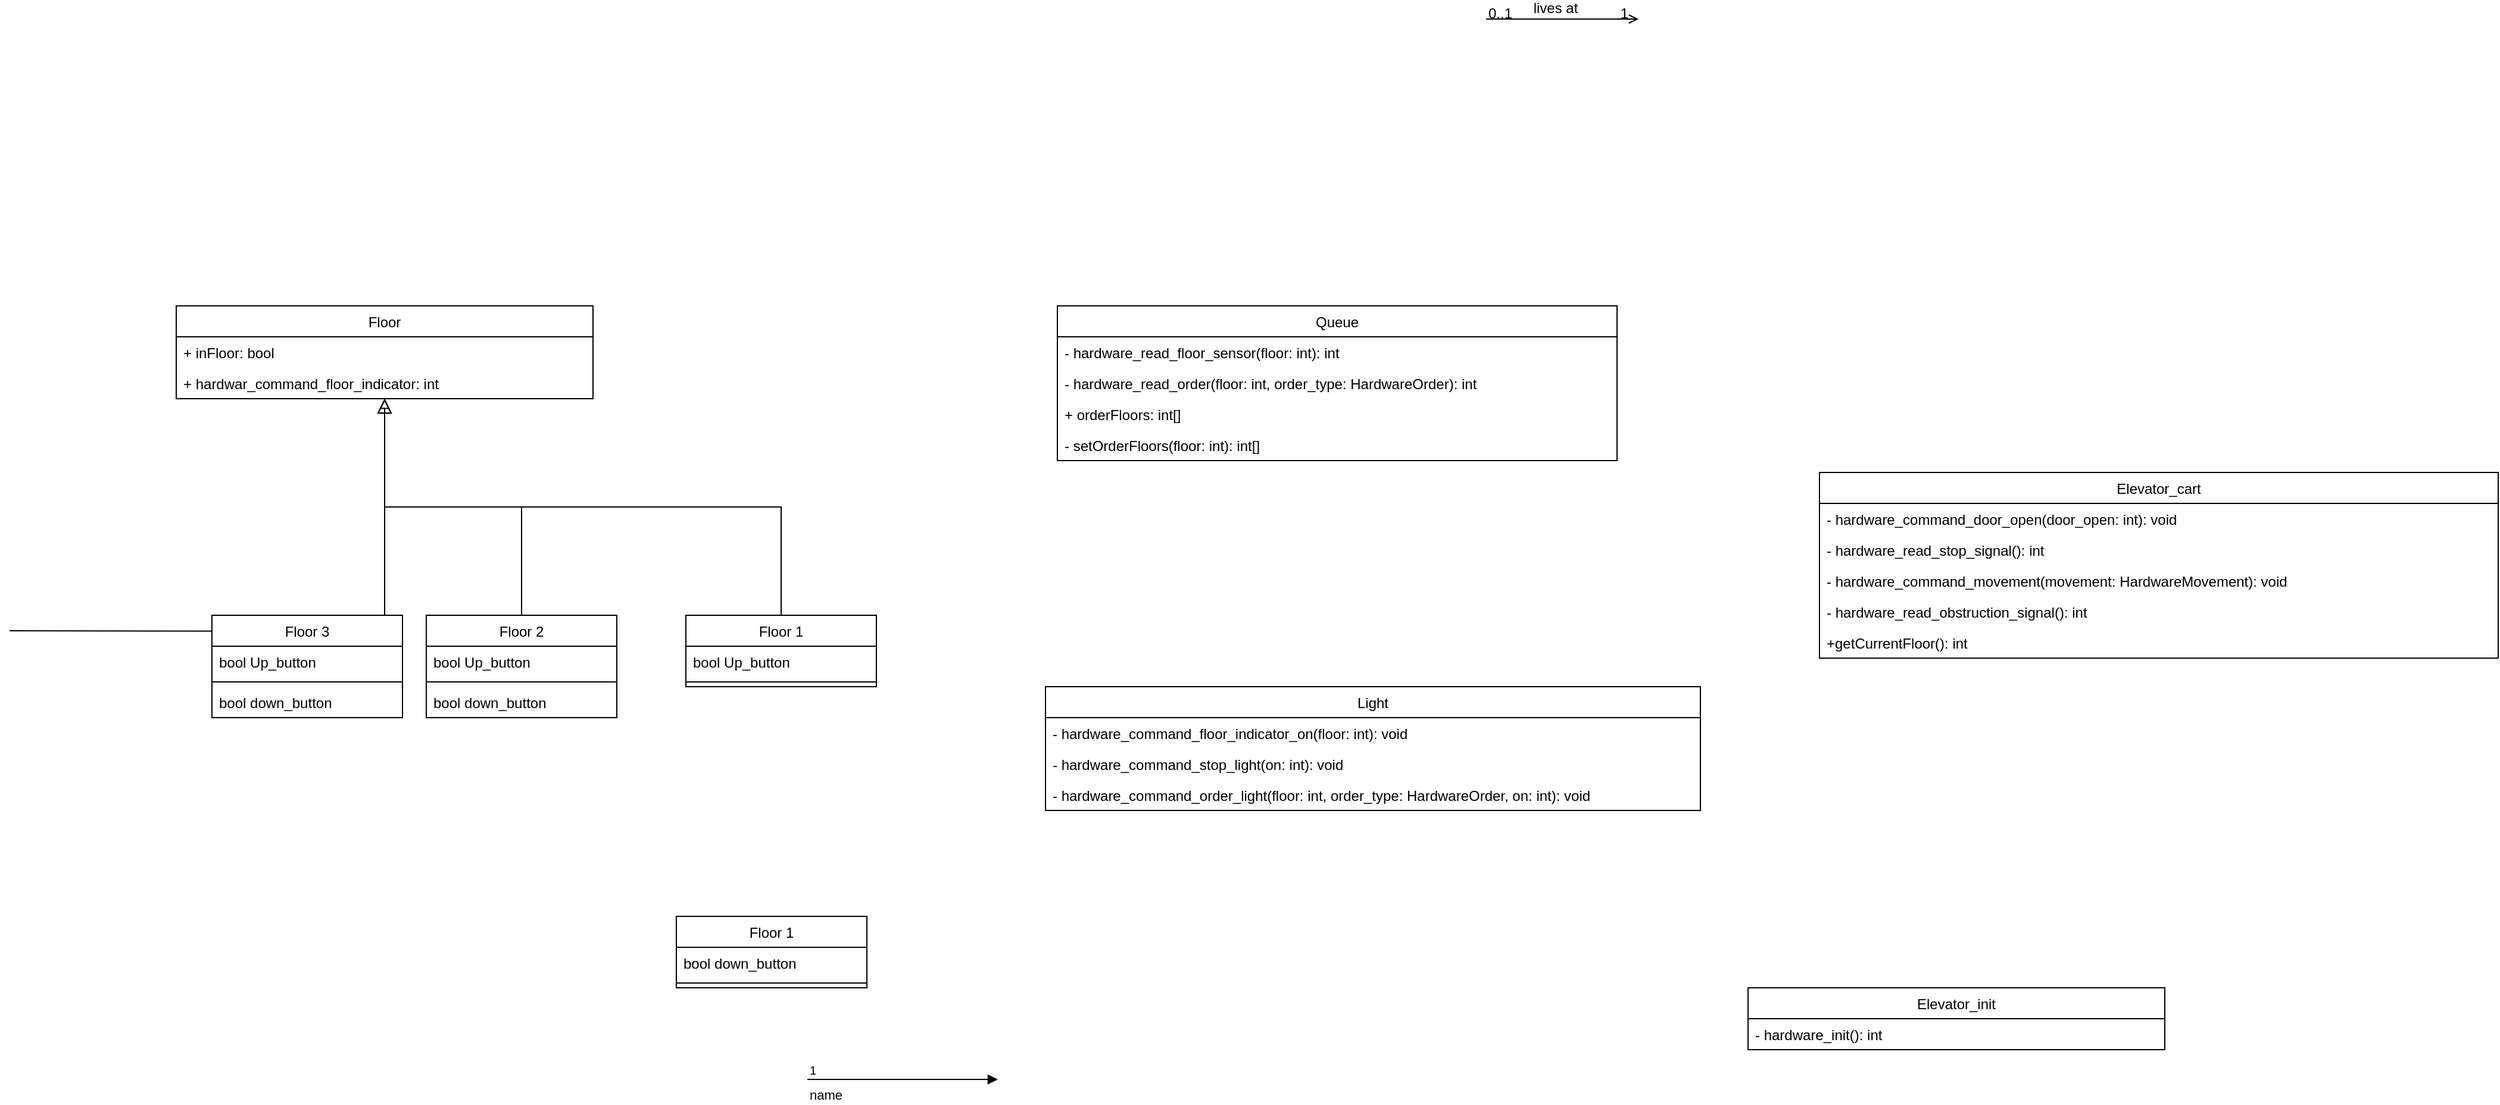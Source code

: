 <mxfile version="12.6.6" type="github">
  <diagram id="C5RBs43oDa-KdzZeNtuy" name="Page-1">
    <mxGraphModel dx="3009" dy="896" grid="1" gridSize="10" guides="1" tooltips="1" connect="1" arrows="1" fold="1" page="1" pageScale="1" pageWidth="827" pageHeight="1169" math="0" shadow="0">
      <root>
        <mxCell id="WIyWlLk6GJQsqaUBKTNV-0"/>
        <mxCell id="WIyWlLk6GJQsqaUBKTNV-1" parent="WIyWlLk6GJQsqaUBKTNV-0"/>
        <mxCell id="zkfFHV4jXpPFQw0GAbJ--6" value="Floor 1" style="swimlane;fontStyle=0;align=center;verticalAlign=top;childLayout=stackLayout;horizontal=1;startSize=26;horizontalStack=0;resizeParent=1;resizeLast=0;collapsible=1;marginBottom=0;rounded=0;shadow=0;strokeWidth=1;" parent="WIyWlLk6GJQsqaUBKTNV-1" vertex="1">
          <mxGeometry x="-292" y="690" width="160" height="60" as="geometry">
            <mxRectangle x="130" y="380" width="160" height="26" as="alternateBounds"/>
          </mxGeometry>
        </mxCell>
        <mxCell id="zkfFHV4jXpPFQw0GAbJ--7" value="bool Up_button" style="text;align=left;verticalAlign=top;spacingLeft=4;spacingRight=4;overflow=hidden;rotatable=0;points=[[0,0.5],[1,0.5]];portConstraint=eastwest;" parent="zkfFHV4jXpPFQw0GAbJ--6" vertex="1">
          <mxGeometry y="26" width="160" height="26" as="geometry"/>
        </mxCell>
        <mxCell id="zkfFHV4jXpPFQw0GAbJ--9" value="" style="line;html=1;strokeWidth=1;align=left;verticalAlign=middle;spacingTop=-1;spacingLeft=3;spacingRight=3;rotatable=0;labelPosition=right;points=[];portConstraint=eastwest;" parent="zkfFHV4jXpPFQw0GAbJ--6" vertex="1">
          <mxGeometry y="52" width="160" height="8" as="geometry"/>
        </mxCell>
        <mxCell id="zkfFHV4jXpPFQw0GAbJ--12" value="" style="endArrow=block;endSize=10;endFill=0;shadow=0;strokeWidth=1;rounded=0;edgeStyle=elbowEdgeStyle;elbow=vertical;" parent="WIyWlLk6GJQsqaUBKTNV-1" source="zkfFHV4jXpPFQw0GAbJ--6" target="ibPHo0aQELUF-KLZQnTK-1" edge="1">
          <mxGeometry width="160" relative="1" as="geometry">
            <mxPoint x="-440" y="-37" as="sourcePoint"/>
            <mxPoint x="-440" y="-37" as="targetPoint"/>
          </mxGeometry>
        </mxCell>
        <mxCell id="zkfFHV4jXpPFQw0GAbJ--13" value="Floor 2" style="swimlane;fontStyle=0;align=center;verticalAlign=top;childLayout=stackLayout;horizontal=1;startSize=26;horizontalStack=0;resizeParent=1;resizeLast=0;collapsible=1;marginBottom=0;rounded=0;shadow=0;strokeWidth=1;" parent="WIyWlLk6GJQsqaUBKTNV-1" vertex="1">
          <mxGeometry x="-510" y="690" width="160" height="86" as="geometry">
            <mxRectangle x="340" y="380" width="170" height="26" as="alternateBounds"/>
          </mxGeometry>
        </mxCell>
        <mxCell id="zkfFHV4jXpPFQw0GAbJ--14" value="bool Up_button" style="text;align=left;verticalAlign=top;spacingLeft=4;spacingRight=4;overflow=hidden;rotatable=0;points=[[0,0.5],[1,0.5]];portConstraint=eastwest;" parent="zkfFHV4jXpPFQw0GAbJ--13" vertex="1">
          <mxGeometry y="26" width="160" height="26" as="geometry"/>
        </mxCell>
        <mxCell id="zkfFHV4jXpPFQw0GAbJ--15" value="" style="line;html=1;strokeWidth=1;align=left;verticalAlign=middle;spacingTop=-1;spacingLeft=3;spacingRight=3;rotatable=0;labelPosition=right;points=[];portConstraint=eastwest;" parent="zkfFHV4jXpPFQw0GAbJ--13" vertex="1">
          <mxGeometry y="52" width="160" height="8" as="geometry"/>
        </mxCell>
        <mxCell id="1gqBwJQMLgKGm5e47WDI-0" value="bool down_button" style="text;align=left;verticalAlign=top;spacingLeft=4;spacingRight=4;overflow=hidden;rotatable=0;points=[[0,0.5],[1,0.5]];portConstraint=eastwest;" vertex="1" parent="zkfFHV4jXpPFQw0GAbJ--13">
          <mxGeometry y="60" width="160" height="26" as="geometry"/>
        </mxCell>
        <mxCell id="zkfFHV4jXpPFQw0GAbJ--16" value="" style="endArrow=block;endSize=10;endFill=0;shadow=0;strokeWidth=1;rounded=0;edgeStyle=elbowEdgeStyle;elbow=vertical;" parent="WIyWlLk6GJQsqaUBKTNV-1" source="zkfFHV4jXpPFQw0GAbJ--13" target="ibPHo0aQELUF-KLZQnTK-1" edge="1">
          <mxGeometry width="160" relative="1" as="geometry">
            <mxPoint x="-430" y="133" as="sourcePoint"/>
            <mxPoint x="-330" y="31" as="targetPoint"/>
          </mxGeometry>
        </mxCell>
        <mxCell id="zkfFHV4jXpPFQw0GAbJ--26" value="" style="endArrow=open;shadow=0;strokeWidth=1;strokeColor=#000000;rounded=0;endFill=1;edgeStyle=elbowEdgeStyle;elbow=vertical;" parent="WIyWlLk6GJQsqaUBKTNV-1" edge="1">
          <mxGeometry x="0.5" y="41" relative="1" as="geometry">
            <mxPoint x="380" y="189" as="sourcePoint"/>
            <mxPoint x="508" y="189" as="targetPoint"/>
            <mxPoint x="-40" y="32" as="offset"/>
          </mxGeometry>
        </mxCell>
        <mxCell id="zkfFHV4jXpPFQw0GAbJ--27" value="0..1" style="resizable=0;align=left;verticalAlign=bottom;labelBackgroundColor=none;fontSize=12;" parent="zkfFHV4jXpPFQw0GAbJ--26" connectable="0" vertex="1">
          <mxGeometry x="-1" relative="1" as="geometry">
            <mxPoint y="4" as="offset"/>
          </mxGeometry>
        </mxCell>
        <mxCell id="zkfFHV4jXpPFQw0GAbJ--28" value="1" style="resizable=0;align=right;verticalAlign=bottom;labelBackgroundColor=none;fontSize=12;" parent="zkfFHV4jXpPFQw0GAbJ--26" connectable="0" vertex="1">
          <mxGeometry x="1" relative="1" as="geometry">
            <mxPoint x="-7" y="4" as="offset"/>
          </mxGeometry>
        </mxCell>
        <mxCell id="zkfFHV4jXpPFQw0GAbJ--29" value="lives at" style="text;html=1;resizable=0;points=[];;align=center;verticalAlign=middle;labelBackgroundColor=none;rounded=0;shadow=0;strokeWidth=1;fontSize=12;" parent="zkfFHV4jXpPFQw0GAbJ--26" vertex="1" connectable="0">
          <mxGeometry x="0.5" y="49" relative="1" as="geometry">
            <mxPoint x="-38" y="40" as="offset"/>
          </mxGeometry>
        </mxCell>
        <mxCell id="ibPHo0aQELUF-KLZQnTK-1" value="Floor" style="swimlane;fontStyle=0;childLayout=stackLayout;horizontal=1;startSize=26;fillColor=none;horizontalStack=0;resizeParent=1;resizeParentMax=0;resizeLast=0;collapsible=1;marginBottom=0;" parent="WIyWlLk6GJQsqaUBKTNV-1" vertex="1">
          <mxGeometry x="-720" y="430" width="350" height="78" as="geometry"/>
        </mxCell>
        <mxCell id="ibPHo0aQELUF-KLZQnTK-2" value="+ inFloor: bool" style="text;strokeColor=none;fillColor=none;align=left;verticalAlign=top;spacingLeft=4;spacingRight=4;overflow=hidden;rotatable=0;points=[[0,0.5],[1,0.5]];portConstraint=eastwest;" parent="ibPHo0aQELUF-KLZQnTK-1" vertex="1">
          <mxGeometry y="26" width="350" height="26" as="geometry"/>
        </mxCell>
        <mxCell id="ibPHo0aQELUF-KLZQnTK-3" value="+ hardwar_command_floor_indicator: int" style="text;strokeColor=none;fillColor=none;align=left;verticalAlign=top;spacingLeft=4;spacingRight=4;overflow=hidden;rotatable=0;points=[[0,0.5],[1,0.5]];portConstraint=eastwest;" parent="ibPHo0aQELUF-KLZQnTK-1" vertex="1">
          <mxGeometry y="52" width="350" height="26" as="geometry"/>
        </mxCell>
        <mxCell id="ibPHo0aQELUF-KLZQnTK-6" value="Elevator_cart" style="swimlane;fontStyle=0;childLayout=stackLayout;horizontal=1;startSize=26;fillColor=none;horizontalStack=0;resizeParent=1;resizeParentMax=0;resizeLast=0;collapsible=1;marginBottom=0;" parent="WIyWlLk6GJQsqaUBKTNV-1" vertex="1">
          <mxGeometry x="660" y="570" width="570" height="156" as="geometry">
            <mxRectangle x="580" y="680" width="60" height="26" as="alternateBounds"/>
          </mxGeometry>
        </mxCell>
        <mxCell id="ibPHo0aQELUF-KLZQnTK-7" value="- hardware_command_door_open(door_open: int): void" style="text;strokeColor=none;fillColor=none;align=left;verticalAlign=top;spacingLeft=4;spacingRight=4;overflow=hidden;rotatable=0;points=[[0,0.5],[1,0.5]];portConstraint=eastwest;" parent="ibPHo0aQELUF-KLZQnTK-6" vertex="1">
          <mxGeometry y="26" width="570" height="26" as="geometry"/>
        </mxCell>
        <mxCell id="ibPHo0aQELUF-KLZQnTK-8" value="- hardware_read_stop_signal(): int" style="text;strokeColor=none;fillColor=none;align=left;verticalAlign=top;spacingLeft=4;spacingRight=4;overflow=hidden;rotatable=0;points=[[0,0.5],[1,0.5]];portConstraint=eastwest;" parent="ibPHo0aQELUF-KLZQnTK-6" vertex="1">
          <mxGeometry y="52" width="570" height="26" as="geometry"/>
        </mxCell>
        <mxCell id="1gqBwJQMLgKGm5e47WDI-16" value="- hardware_command_movement(movement: HardwareMovement): void" style="text;strokeColor=none;fillColor=none;align=left;verticalAlign=top;spacingLeft=4;spacingRight=4;overflow=hidden;rotatable=0;points=[[0,0.5],[1,0.5]];portConstraint=eastwest;" vertex="1" parent="ibPHo0aQELUF-KLZQnTK-6">
          <mxGeometry y="78" width="570" height="26" as="geometry"/>
        </mxCell>
        <mxCell id="1gqBwJQMLgKGm5e47WDI-21" value="- hardware_read_obstruction_signal(): int " style="text;strokeColor=none;fillColor=none;align=left;verticalAlign=top;spacingLeft=4;spacingRight=4;overflow=hidden;rotatable=0;points=[[0,0.5],[1,0.5]];portConstraint=eastwest;" vertex="1" parent="ibPHo0aQELUF-KLZQnTK-6">
          <mxGeometry y="104" width="570" height="26" as="geometry"/>
        </mxCell>
        <mxCell id="1gqBwJQMLgKGm5e47WDI-39" value="+getCurrentFloor(): int" style="text;strokeColor=none;fillColor=none;align=left;verticalAlign=top;spacingLeft=4;spacingRight=4;overflow=hidden;rotatable=0;points=[[0,0.5],[1,0.5]];portConstraint=eastwest;" vertex="1" parent="ibPHo0aQELUF-KLZQnTK-6">
          <mxGeometry y="130" width="570" height="26" as="geometry"/>
        </mxCell>
        <mxCell id="1gqBwJQMLgKGm5e47WDI-10" style="edgeStyle=orthogonalEdgeStyle;rounded=0;orthogonalLoop=1;jettySize=auto;html=1;exitX=0.5;exitY=0;exitDx=0;exitDy=0;entryX=0.5;entryY=1;entryDx=0;entryDy=0;endArrow=block;endFill=0;" edge="1" parent="WIyWlLk6GJQsqaUBKTNV-1" target="ibPHo0aQELUF-KLZQnTK-1">
          <mxGeometry relative="1" as="geometry">
            <mxPoint x="-860" y="703" as="sourcePoint"/>
          </mxGeometry>
        </mxCell>
        <mxCell id="1gqBwJQMLgKGm5e47WDI-1" value="Floor 3" style="swimlane;fontStyle=0;align=center;verticalAlign=top;childLayout=stackLayout;horizontal=1;startSize=26;horizontalStack=0;resizeParent=1;resizeLast=0;collapsible=1;marginBottom=0;rounded=0;shadow=0;strokeWidth=1;" vertex="1" parent="WIyWlLk6GJQsqaUBKTNV-1">
          <mxGeometry x="-690" y="690" width="160" height="86" as="geometry">
            <mxRectangle x="340" y="380" width="170" height="26" as="alternateBounds"/>
          </mxGeometry>
        </mxCell>
        <mxCell id="1gqBwJQMLgKGm5e47WDI-2" value="bool Up_button" style="text;align=left;verticalAlign=top;spacingLeft=4;spacingRight=4;overflow=hidden;rotatable=0;points=[[0,0.5],[1,0.5]];portConstraint=eastwest;" vertex="1" parent="1gqBwJQMLgKGm5e47WDI-1">
          <mxGeometry y="26" width="160" height="26" as="geometry"/>
        </mxCell>
        <mxCell id="1gqBwJQMLgKGm5e47WDI-3" value="" style="line;html=1;strokeWidth=1;align=left;verticalAlign=middle;spacingTop=-1;spacingLeft=3;spacingRight=3;rotatable=0;labelPosition=right;points=[];portConstraint=eastwest;" vertex="1" parent="1gqBwJQMLgKGm5e47WDI-1">
          <mxGeometry y="52" width="160" height="8" as="geometry"/>
        </mxCell>
        <mxCell id="1gqBwJQMLgKGm5e47WDI-4" value="bool down_button" style="text;align=left;verticalAlign=top;spacingLeft=4;spacingRight=4;overflow=hidden;rotatable=0;points=[[0,0.5],[1,0.5]];portConstraint=eastwest;" vertex="1" parent="1gqBwJQMLgKGm5e47WDI-1">
          <mxGeometry y="60" width="160" height="26" as="geometry"/>
        </mxCell>
        <mxCell id="1gqBwJQMLgKGm5e47WDI-11" value="Floor 1" style="swimlane;fontStyle=0;align=center;verticalAlign=top;childLayout=stackLayout;horizontal=1;startSize=26;horizontalStack=0;resizeParent=1;resizeLast=0;collapsible=1;marginBottom=0;rounded=0;shadow=0;strokeWidth=1;" vertex="1" parent="WIyWlLk6GJQsqaUBKTNV-1">
          <mxGeometry x="-300" y="943" width="160" height="60" as="geometry">
            <mxRectangle x="130" y="380" width="160" height="26" as="alternateBounds"/>
          </mxGeometry>
        </mxCell>
        <mxCell id="1gqBwJQMLgKGm5e47WDI-12" value="bool down_button" style="text;align=left;verticalAlign=top;spacingLeft=4;spacingRight=4;overflow=hidden;rotatable=0;points=[[0,0.5],[1,0.5]];portConstraint=eastwest;" vertex="1" parent="1gqBwJQMLgKGm5e47WDI-11">
          <mxGeometry y="26" width="160" height="26" as="geometry"/>
        </mxCell>
        <mxCell id="1gqBwJQMLgKGm5e47WDI-13" value="" style="line;html=1;strokeWidth=1;align=left;verticalAlign=middle;spacingTop=-1;spacingLeft=3;spacingRight=3;rotatable=0;labelPosition=right;points=[];portConstraint=eastwest;" vertex="1" parent="1gqBwJQMLgKGm5e47WDI-11">
          <mxGeometry y="52" width="160" height="8" as="geometry"/>
        </mxCell>
        <mxCell id="1gqBwJQMLgKGm5e47WDI-22" value="Queue" style="swimlane;fontStyle=0;childLayout=stackLayout;horizontal=1;startSize=26;fillColor=none;horizontalStack=0;resizeParent=1;resizeParentMax=0;resizeLast=0;collapsible=1;marginBottom=0;" vertex="1" parent="WIyWlLk6GJQsqaUBKTNV-1">
          <mxGeometry x="20" y="430" width="470" height="130" as="geometry"/>
        </mxCell>
        <mxCell id="1gqBwJQMLgKGm5e47WDI-23" value="- hardware_read_floor_sensor(floor: int): int" style="text;strokeColor=none;fillColor=none;align=left;verticalAlign=top;spacingLeft=4;spacingRight=4;overflow=hidden;rotatable=0;points=[[0,0.5],[1,0.5]];portConstraint=eastwest;" vertex="1" parent="1gqBwJQMLgKGm5e47WDI-22">
          <mxGeometry y="26" width="470" height="26" as="geometry"/>
        </mxCell>
        <mxCell id="1gqBwJQMLgKGm5e47WDI-24" value="- hardware_read_order(floor: int, order_type: HardwareOrder): int" style="text;strokeColor=none;fillColor=none;align=left;verticalAlign=top;spacingLeft=4;spacingRight=4;overflow=hidden;rotatable=0;points=[[0,0.5],[1,0.5]];portConstraint=eastwest;" vertex="1" parent="1gqBwJQMLgKGm5e47WDI-22">
          <mxGeometry y="52" width="470" height="26" as="geometry"/>
        </mxCell>
        <mxCell id="1gqBwJQMLgKGm5e47WDI-41" value="+ orderFloors: int[]" style="text;strokeColor=none;fillColor=none;align=left;verticalAlign=top;spacingLeft=4;spacingRight=4;overflow=hidden;rotatable=0;points=[[0,0.5],[1,0.5]];portConstraint=eastwest;" vertex="1" parent="1gqBwJQMLgKGm5e47WDI-22">
          <mxGeometry y="78" width="470" height="26" as="geometry"/>
        </mxCell>
        <mxCell id="1gqBwJQMLgKGm5e47WDI-42" value="- setOrderFloors(floor: int): int[]" style="text;strokeColor=none;fillColor=none;align=left;verticalAlign=top;spacingLeft=4;spacingRight=4;overflow=hidden;rotatable=0;points=[[0,0.5],[1,0.5]];portConstraint=eastwest;" vertex="1" parent="1gqBwJQMLgKGm5e47WDI-22">
          <mxGeometry y="104" width="470" height="26" as="geometry"/>
        </mxCell>
        <mxCell id="1gqBwJQMLgKGm5e47WDI-25" value="Light" style="swimlane;fontStyle=0;childLayout=stackLayout;horizontal=1;startSize=26;fillColor=none;horizontalStack=0;resizeParent=1;resizeParentMax=0;resizeLast=0;collapsible=1;marginBottom=0;" vertex="1" parent="WIyWlLk6GJQsqaUBKTNV-1">
          <mxGeometry x="10" y="750" width="550" height="104" as="geometry"/>
        </mxCell>
        <mxCell id="1gqBwJQMLgKGm5e47WDI-26" value="- hardware_command_floor_indicator_on(floor: int): void" style="text;strokeColor=none;fillColor=none;align=left;verticalAlign=top;spacingLeft=4;spacingRight=4;overflow=hidden;rotatable=0;points=[[0,0.5],[1,0.5]];portConstraint=eastwest;" vertex="1" parent="1gqBwJQMLgKGm5e47WDI-25">
          <mxGeometry y="26" width="550" height="26" as="geometry"/>
        </mxCell>
        <mxCell id="1gqBwJQMLgKGm5e47WDI-27" value="- hardware_command_stop_light(on: int): void" style="text;strokeColor=none;fillColor=none;align=left;verticalAlign=top;spacingLeft=4;spacingRight=4;overflow=hidden;rotatable=0;points=[[0,0.5],[1,0.5]];portConstraint=eastwest;" vertex="1" parent="1gqBwJQMLgKGm5e47WDI-25">
          <mxGeometry y="52" width="550" height="26" as="geometry"/>
        </mxCell>
        <mxCell id="1gqBwJQMLgKGm5e47WDI-37" value="- hardware_command_order_light(floor: int, order_type: HardwareOrder, on: int): void" style="text;strokeColor=none;fillColor=none;align=left;verticalAlign=top;spacingLeft=4;spacingRight=4;overflow=hidden;rotatable=0;points=[[0,0.5],[1,0.5]];portConstraint=eastwest;" vertex="1" parent="1gqBwJQMLgKGm5e47WDI-25">
          <mxGeometry y="78" width="550" height="26" as="geometry"/>
        </mxCell>
        <mxCell id="1gqBwJQMLgKGm5e47WDI-28" value="Elevator_init" style="swimlane;fontStyle=0;childLayout=stackLayout;horizontal=1;startSize=26;fillColor=none;horizontalStack=0;resizeParent=1;resizeParentMax=0;resizeLast=0;collapsible=1;marginBottom=0;" vertex="1" parent="WIyWlLk6GJQsqaUBKTNV-1">
          <mxGeometry x="600" y="1003" width="350" height="52" as="geometry"/>
        </mxCell>
        <mxCell id="1gqBwJQMLgKGm5e47WDI-29" value="- hardware_init(): int" style="text;strokeColor=none;fillColor=none;align=left;verticalAlign=top;spacingLeft=4;spacingRight=4;overflow=hidden;rotatable=0;points=[[0,0.5],[1,0.5]];portConstraint=eastwest;" vertex="1" parent="1gqBwJQMLgKGm5e47WDI-28">
          <mxGeometry y="26" width="350" height="26" as="geometry"/>
        </mxCell>
        <mxCell id="1gqBwJQMLgKGm5e47WDI-44" value="name" style="endArrow=block;endFill=1;html=1;edgeStyle=orthogonalEdgeStyle;align=left;verticalAlign=top;" edge="1" parent="WIyWlLk6GJQsqaUBKTNV-1">
          <mxGeometry x="-1" relative="1" as="geometry">
            <mxPoint x="-190" y="1080" as="sourcePoint"/>
            <mxPoint x="-30" y="1080" as="targetPoint"/>
          </mxGeometry>
        </mxCell>
        <mxCell id="1gqBwJQMLgKGm5e47WDI-45" value="1" style="resizable=0;html=1;align=left;verticalAlign=bottom;labelBackgroundColor=#ffffff;fontSize=10;" connectable="0" vertex="1" parent="1gqBwJQMLgKGm5e47WDI-44">
          <mxGeometry x="-1" relative="1" as="geometry"/>
        </mxCell>
      </root>
    </mxGraphModel>
  </diagram>
</mxfile>
